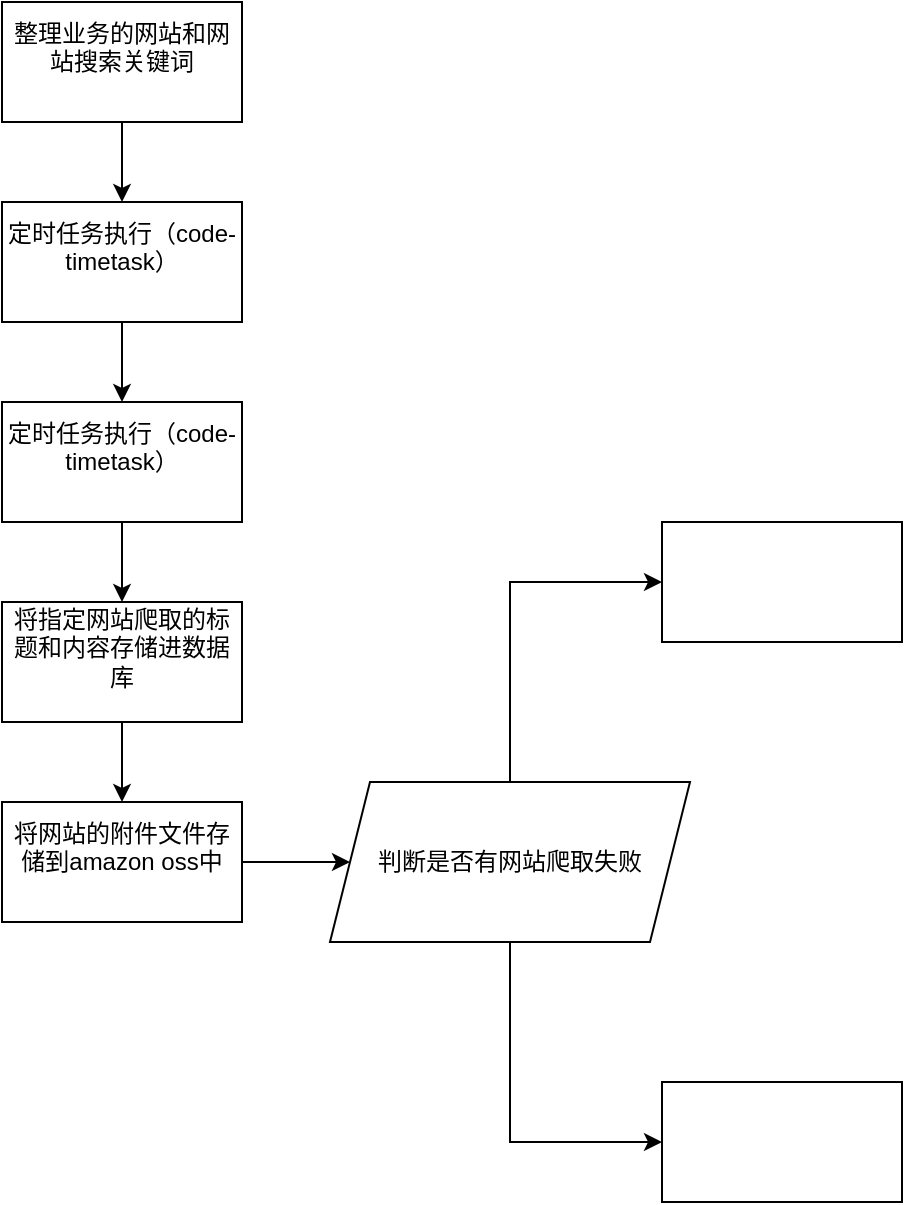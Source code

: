 <mxfile version="20.6.2" type="github">
  <diagram id="LaVcLcpxrj1Tvqvn4KNz" name="第 1 页">
    <mxGraphModel dx="1422" dy="762" grid="1" gridSize="10" guides="1" tooltips="1" connect="1" arrows="1" fold="1" page="1" pageScale="1" pageWidth="827" pageHeight="1169" math="0" shadow="0">
      <root>
        <mxCell id="0" />
        <mxCell id="1" parent="0" />
        <mxCell id="k98yIAPE-ExA4cILHq8d-8" style="edgeStyle=orthogonalEdgeStyle;rounded=0;orthogonalLoop=1;jettySize=auto;html=1;exitX=0.5;exitY=1;exitDx=0;exitDy=0;entryX=0.5;entryY=0;entryDx=0;entryDy=0;" edge="1" parent="1" source="k98yIAPE-ExA4cILHq8d-1" target="k98yIAPE-ExA4cILHq8d-2">
          <mxGeometry relative="1" as="geometry" />
        </mxCell>
        <mxCell id="k98yIAPE-ExA4cILHq8d-1" value="&lt;div&gt;整理业务的网站和网站搜索关键词&lt;/div&gt;&lt;div&gt;&lt;br&gt;&lt;/div&gt;" style="rounded=0;whiteSpace=wrap;html=1;" vertex="1" parent="1">
          <mxGeometry x="70" y="40" width="120" height="60" as="geometry" />
        </mxCell>
        <mxCell id="k98yIAPE-ExA4cILHq8d-9" style="edgeStyle=orthogonalEdgeStyle;rounded=0;orthogonalLoop=1;jettySize=auto;html=1;exitX=0.5;exitY=1;exitDx=0;exitDy=0;entryX=0.5;entryY=0;entryDx=0;entryDy=0;" edge="1" parent="1" source="k98yIAPE-ExA4cILHq8d-2" target="k98yIAPE-ExA4cILHq8d-3">
          <mxGeometry relative="1" as="geometry" />
        </mxCell>
        <mxCell id="k98yIAPE-ExA4cILHq8d-2" value="&lt;div&gt;定时任务执行（code-timetask）&lt;/div&gt;&lt;div&gt;&lt;br&gt;&lt;/div&gt;" style="rounded=0;whiteSpace=wrap;html=1;" vertex="1" parent="1">
          <mxGeometry x="70" y="140" width="120" height="60" as="geometry" />
        </mxCell>
        <mxCell id="k98yIAPE-ExA4cILHq8d-10" style="edgeStyle=orthogonalEdgeStyle;rounded=0;orthogonalLoop=1;jettySize=auto;html=1;exitX=0.5;exitY=1;exitDx=0;exitDy=0;entryX=0.5;entryY=0;entryDx=0;entryDy=0;" edge="1" parent="1" source="k98yIAPE-ExA4cILHq8d-3" target="k98yIAPE-ExA4cILHq8d-4">
          <mxGeometry relative="1" as="geometry" />
        </mxCell>
        <mxCell id="k98yIAPE-ExA4cILHq8d-3" value="&lt;div&gt;定时任务执行（code-timetask）&lt;/div&gt;&lt;div&gt;&lt;br&gt;&lt;/div&gt;" style="rounded=0;whiteSpace=wrap;html=1;" vertex="1" parent="1">
          <mxGeometry x="70" y="240" width="120" height="60" as="geometry" />
        </mxCell>
        <mxCell id="k98yIAPE-ExA4cILHq8d-11" style="edgeStyle=orthogonalEdgeStyle;rounded=0;orthogonalLoop=1;jettySize=auto;html=1;exitX=0.5;exitY=1;exitDx=0;exitDy=0;entryX=0.5;entryY=0;entryDx=0;entryDy=0;" edge="1" parent="1" source="k98yIAPE-ExA4cILHq8d-4" target="k98yIAPE-ExA4cILHq8d-5">
          <mxGeometry relative="1" as="geometry" />
        </mxCell>
        <mxCell id="k98yIAPE-ExA4cILHq8d-4" value="&lt;div&gt;将指定网站爬取的标题和内容存储进数据库&lt;/div&gt;&lt;div&gt;&lt;br&gt;&lt;/div&gt;" style="rounded=0;whiteSpace=wrap;html=1;" vertex="1" parent="1">
          <mxGeometry x="70" y="340" width="120" height="60" as="geometry" />
        </mxCell>
        <mxCell id="k98yIAPE-ExA4cILHq8d-12" style="edgeStyle=orthogonalEdgeStyle;rounded=0;orthogonalLoop=1;jettySize=auto;html=1;exitX=1;exitY=0.5;exitDx=0;exitDy=0;entryX=0;entryY=0.5;entryDx=0;entryDy=0;" edge="1" parent="1" source="k98yIAPE-ExA4cILHq8d-5" target="k98yIAPE-ExA4cILHq8d-6">
          <mxGeometry relative="1" as="geometry" />
        </mxCell>
        <mxCell id="k98yIAPE-ExA4cILHq8d-5" value="&lt;div&gt;将网站的附件文件存储到amazon oss中&lt;/div&gt;&lt;div&gt;&lt;br&gt;&lt;/div&gt;" style="rounded=0;whiteSpace=wrap;html=1;" vertex="1" parent="1">
          <mxGeometry x="70" y="440" width="120" height="60" as="geometry" />
        </mxCell>
        <mxCell id="k98yIAPE-ExA4cILHq8d-16" style="edgeStyle=orthogonalEdgeStyle;rounded=0;orthogonalLoop=1;jettySize=auto;html=1;exitX=0.5;exitY=0;exitDx=0;exitDy=0;entryX=0;entryY=0.5;entryDx=0;entryDy=0;" edge="1" parent="1" source="k98yIAPE-ExA4cILHq8d-6" target="k98yIAPE-ExA4cILHq8d-14">
          <mxGeometry relative="1" as="geometry" />
        </mxCell>
        <mxCell id="k98yIAPE-ExA4cILHq8d-19" style="edgeStyle=orthogonalEdgeStyle;rounded=0;orthogonalLoop=1;jettySize=auto;html=1;entryX=0;entryY=0.5;entryDx=0;entryDy=0;" edge="1" parent="1" source="k98yIAPE-ExA4cILHq8d-6" target="k98yIAPE-ExA4cILHq8d-13">
          <mxGeometry relative="1" as="geometry" />
        </mxCell>
        <mxCell id="k98yIAPE-ExA4cILHq8d-6" value="判断是否有网站爬取失败" style="shape=parallelogram;perimeter=parallelogramPerimeter;whiteSpace=wrap;html=1;fixedSize=1;" vertex="1" parent="1">
          <mxGeometry x="234" y="430" width="180" height="80" as="geometry" />
        </mxCell>
        <mxCell id="k98yIAPE-ExA4cILHq8d-13" value="" style="rounded=0;whiteSpace=wrap;html=1;" vertex="1" parent="1">
          <mxGeometry x="400" y="580" width="120" height="60" as="geometry" />
        </mxCell>
        <mxCell id="k98yIAPE-ExA4cILHq8d-14" value="" style="rounded=0;whiteSpace=wrap;html=1;" vertex="1" parent="1">
          <mxGeometry x="400" y="300" width="120" height="60" as="geometry" />
        </mxCell>
      </root>
    </mxGraphModel>
  </diagram>
</mxfile>
